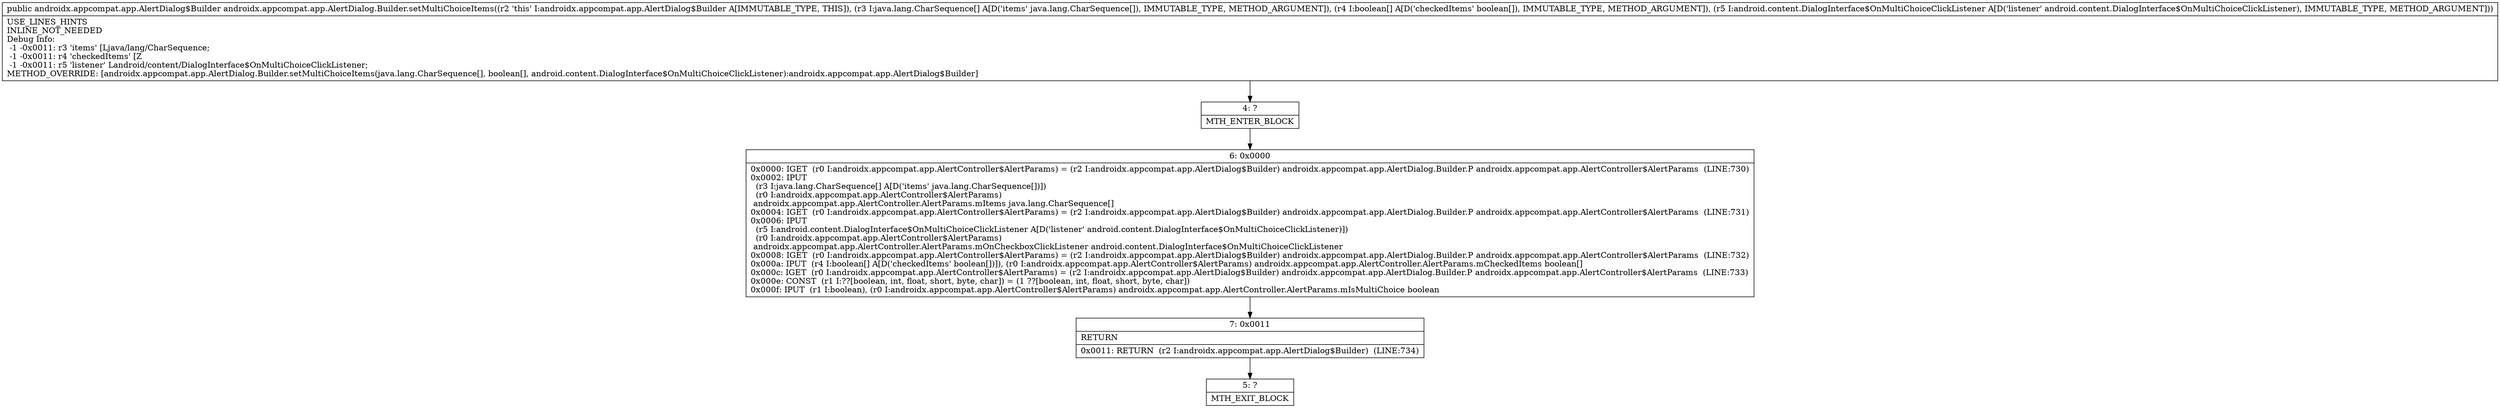 digraph "CFG forandroidx.appcompat.app.AlertDialog.Builder.setMultiChoiceItems([Ljava\/lang\/CharSequence;[ZLandroid\/content\/DialogInterface$OnMultiChoiceClickListener;)Landroidx\/appcompat\/app\/AlertDialog$Builder;" {
Node_4 [shape=record,label="{4\:\ ?|MTH_ENTER_BLOCK\l}"];
Node_6 [shape=record,label="{6\:\ 0x0000|0x0000: IGET  (r0 I:androidx.appcompat.app.AlertController$AlertParams) = (r2 I:androidx.appcompat.app.AlertDialog$Builder) androidx.appcompat.app.AlertDialog.Builder.P androidx.appcompat.app.AlertController$AlertParams  (LINE:730)\l0x0002: IPUT  \l  (r3 I:java.lang.CharSequence[] A[D('items' java.lang.CharSequence[])])\l  (r0 I:androidx.appcompat.app.AlertController$AlertParams)\l androidx.appcompat.app.AlertController.AlertParams.mItems java.lang.CharSequence[] \l0x0004: IGET  (r0 I:androidx.appcompat.app.AlertController$AlertParams) = (r2 I:androidx.appcompat.app.AlertDialog$Builder) androidx.appcompat.app.AlertDialog.Builder.P androidx.appcompat.app.AlertController$AlertParams  (LINE:731)\l0x0006: IPUT  \l  (r5 I:android.content.DialogInterface$OnMultiChoiceClickListener A[D('listener' android.content.DialogInterface$OnMultiChoiceClickListener)])\l  (r0 I:androidx.appcompat.app.AlertController$AlertParams)\l androidx.appcompat.app.AlertController.AlertParams.mOnCheckboxClickListener android.content.DialogInterface$OnMultiChoiceClickListener \l0x0008: IGET  (r0 I:androidx.appcompat.app.AlertController$AlertParams) = (r2 I:androidx.appcompat.app.AlertDialog$Builder) androidx.appcompat.app.AlertDialog.Builder.P androidx.appcompat.app.AlertController$AlertParams  (LINE:732)\l0x000a: IPUT  (r4 I:boolean[] A[D('checkedItems' boolean[])]), (r0 I:androidx.appcompat.app.AlertController$AlertParams) androidx.appcompat.app.AlertController.AlertParams.mCheckedItems boolean[] \l0x000c: IGET  (r0 I:androidx.appcompat.app.AlertController$AlertParams) = (r2 I:androidx.appcompat.app.AlertDialog$Builder) androidx.appcompat.app.AlertDialog.Builder.P androidx.appcompat.app.AlertController$AlertParams  (LINE:733)\l0x000e: CONST  (r1 I:??[boolean, int, float, short, byte, char]) = (1 ??[boolean, int, float, short, byte, char]) \l0x000f: IPUT  (r1 I:boolean), (r0 I:androidx.appcompat.app.AlertController$AlertParams) androidx.appcompat.app.AlertController.AlertParams.mIsMultiChoice boolean \l}"];
Node_7 [shape=record,label="{7\:\ 0x0011|RETURN\l|0x0011: RETURN  (r2 I:androidx.appcompat.app.AlertDialog$Builder)  (LINE:734)\l}"];
Node_5 [shape=record,label="{5\:\ ?|MTH_EXIT_BLOCK\l}"];
MethodNode[shape=record,label="{public androidx.appcompat.app.AlertDialog$Builder androidx.appcompat.app.AlertDialog.Builder.setMultiChoiceItems((r2 'this' I:androidx.appcompat.app.AlertDialog$Builder A[IMMUTABLE_TYPE, THIS]), (r3 I:java.lang.CharSequence[] A[D('items' java.lang.CharSequence[]), IMMUTABLE_TYPE, METHOD_ARGUMENT]), (r4 I:boolean[] A[D('checkedItems' boolean[]), IMMUTABLE_TYPE, METHOD_ARGUMENT]), (r5 I:android.content.DialogInterface$OnMultiChoiceClickListener A[D('listener' android.content.DialogInterface$OnMultiChoiceClickListener), IMMUTABLE_TYPE, METHOD_ARGUMENT]))  | USE_LINES_HINTS\lINLINE_NOT_NEEDED\lDebug Info:\l  \-1 \-0x0011: r3 'items' [Ljava\/lang\/CharSequence;\l  \-1 \-0x0011: r4 'checkedItems' [Z\l  \-1 \-0x0011: r5 'listener' Landroid\/content\/DialogInterface$OnMultiChoiceClickListener;\lMETHOD_OVERRIDE: [androidx.appcompat.app.AlertDialog.Builder.setMultiChoiceItems(java.lang.CharSequence[], boolean[], android.content.DialogInterface$OnMultiChoiceClickListener):androidx.appcompat.app.AlertDialog$Builder]\l}"];
MethodNode -> Node_4;Node_4 -> Node_6;
Node_6 -> Node_7;
Node_7 -> Node_5;
}


